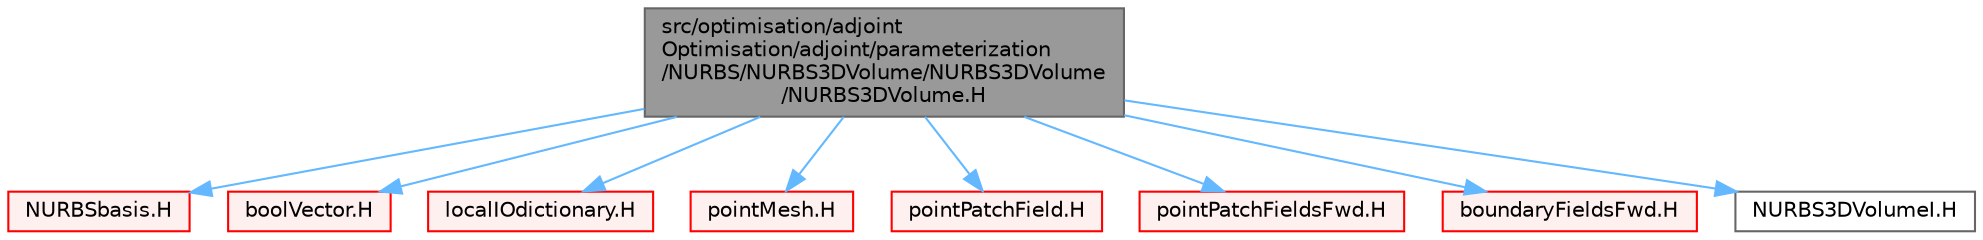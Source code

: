 digraph "src/optimisation/adjointOptimisation/adjoint/parameterization/NURBS/NURBS3DVolume/NURBS3DVolume/NURBS3DVolume.H"
{
 // LATEX_PDF_SIZE
  bgcolor="transparent";
  edge [fontname=Helvetica,fontsize=10,labelfontname=Helvetica,labelfontsize=10];
  node [fontname=Helvetica,fontsize=10,shape=box,height=0.2,width=0.4];
  Node1 [id="Node000001",label="src/optimisation/adjoint\lOptimisation/adjoint/parameterization\l/NURBS/NURBS3DVolume/NURBS3DVolume\l/NURBS3DVolume.H",height=0.2,width=0.4,color="gray40", fillcolor="grey60", style="filled", fontcolor="black",tooltip=" "];
  Node1 -> Node2 [id="edge1_Node000001_Node000002",color="steelblue1",style="solid",tooltip=" "];
  Node2 [id="Node000002",label="NURBSbasis.H",height=0.2,width=0.4,color="red", fillcolor="#FFF0F0", style="filled",URL="$NURBSbasis_8H.html",tooltip=" "];
  Node1 -> Node175 [id="edge2_Node000001_Node000175",color="steelblue1",style="solid",tooltip=" "];
  Node175 [id="Node000175",label="boolVector.H",height=0.2,width=0.4,color="red", fillcolor="#FFF0F0", style="filled",URL="$boolVector_8H.html",tooltip=" "];
  Node1 -> Node177 [id="edge3_Node000001_Node000177",color="steelblue1",style="solid",tooltip=" "];
  Node177 [id="Node000177",label="localIOdictionary.H",height=0.2,width=0.4,color="red", fillcolor="#FFF0F0", style="filled",URL="$localIOdictionary_8H.html",tooltip=" "];
  Node1 -> Node187 [id="edge4_Node000001_Node000187",color="steelblue1",style="solid",tooltip=" "];
  Node187 [id="Node000187",label="pointMesh.H",height=0.2,width=0.4,color="red", fillcolor="#FFF0F0", style="filled",URL="$pointMesh_8H.html",tooltip=" "];
  Node1 -> Node301 [id="edge5_Node000001_Node000301",color="steelblue1",style="solid",tooltip=" "];
  Node301 [id="Node000301",label="pointPatchField.H",height=0.2,width=0.4,color="red", fillcolor="#FFF0F0", style="filled",URL="$pointPatchField_8H.html",tooltip=" "];
  Node1 -> Node327 [id="edge6_Node000001_Node000327",color="steelblue1",style="solid",tooltip=" "];
  Node327 [id="Node000327",label="pointPatchFieldsFwd.H",height=0.2,width=0.4,color="red", fillcolor="#FFF0F0", style="filled",URL="$pointPatchFieldsFwd_8H.html",tooltip=" "];
  Node1 -> Node328 [id="edge7_Node000001_Node000328",color="steelblue1",style="solid",tooltip=" "];
  Node328 [id="Node000328",label="boundaryFieldsFwd.H",height=0.2,width=0.4,color="red", fillcolor="#FFF0F0", style="filled",URL="$boundaryFieldsFwd_8H.html",tooltip="Useful typenames for fields defined only at the boundaries."];
  Node1 -> Node393 [id="edge8_Node000001_Node000393",color="steelblue1",style="solid",tooltip=" "];
  Node393 [id="Node000393",label="NURBS3DVolumeI.H",height=0.2,width=0.4,color="grey40", fillcolor="white", style="filled",URL="$NURBS3DVolumeI_8H.html",tooltip=" "];
}
